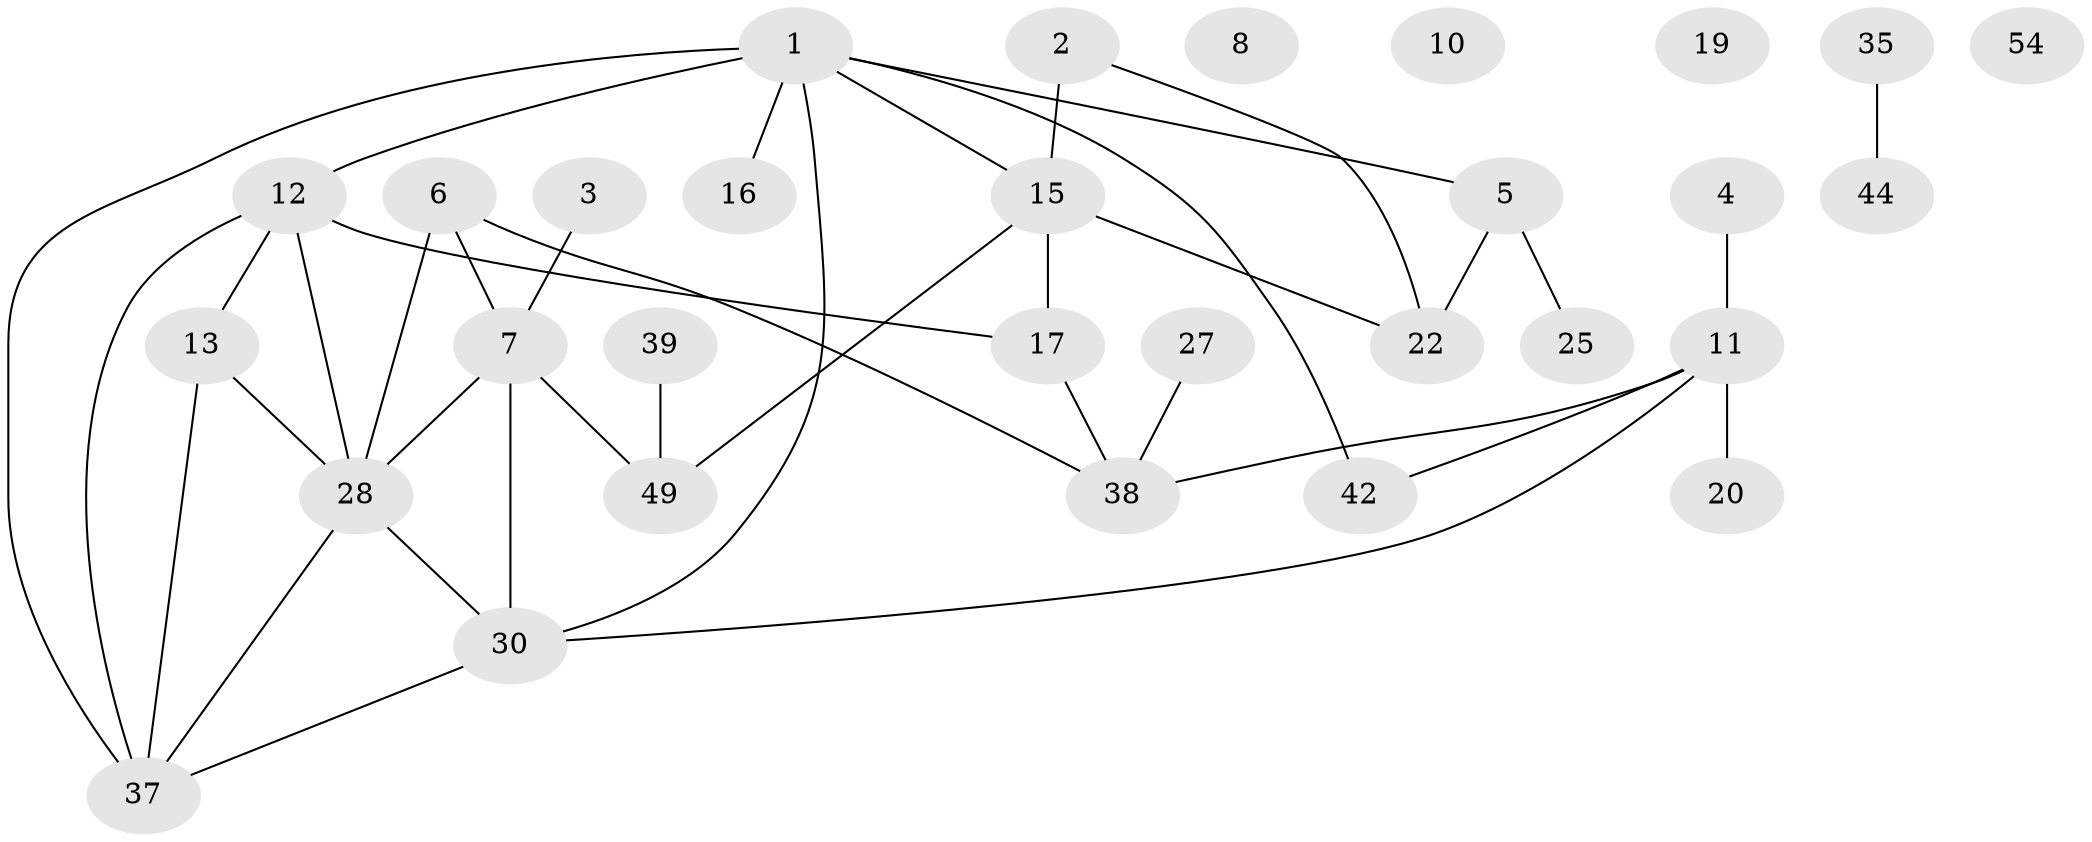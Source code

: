 // original degree distribution, {3: 0.26229508196721313, 2: 0.2459016393442623, 1: 0.2786885245901639, 4: 0.09836065573770492, 0: 0.04918032786885246, 5: 0.03278688524590164, 7: 0.01639344262295082, 6: 0.01639344262295082}
// Generated by graph-tools (version 1.1) at 2025/13/03/09/25 04:13:07]
// undirected, 30 vertices, 39 edges
graph export_dot {
graph [start="1"]
  node [color=gray90,style=filled];
  1 [super="+21+34+32"];
  2 [super="+29"];
  3;
  4 [super="+26"];
  5 [super="+9"];
  6;
  7 [super="+58+14"];
  8 [super="+41+40"];
  10;
  11 [super="+31"];
  12 [super="+57+55+23"];
  13 [super="+59+47"];
  15 [super="+18+43+60"];
  16;
  17 [super="+33"];
  19;
  20 [super="+48"];
  22;
  25;
  27;
  28 [super="+36"];
  30;
  35;
  37;
  38 [super="+61+50"];
  39;
  42 [super="+46"];
  44;
  49 [super="+52"];
  54;
  1 -- 30;
  1 -- 5;
  1 -- 16;
  1 -- 37 [weight=2];
  1 -- 15;
  1 -- 42;
  1 -- 12;
  2 -- 22;
  2 -- 15;
  3 -- 7;
  4 -- 11;
  5 -- 25;
  5 -- 22;
  6 -- 7;
  6 -- 28;
  6 -- 38;
  7 -- 49;
  7 -- 28;
  7 -- 30;
  11 -- 20;
  11 -- 38;
  11 -- 42;
  11 -- 30;
  12 -- 17;
  12 -- 28;
  12 -- 37;
  12 -- 13;
  13 -- 28;
  13 -- 37;
  15 -- 49;
  15 -- 22;
  15 -- 17;
  17 -- 38;
  27 -- 38;
  28 -- 30;
  28 -- 37;
  30 -- 37;
  35 -- 44;
  39 -- 49;
}
